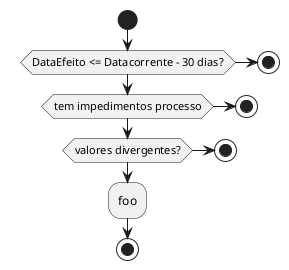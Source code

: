 {
  "sha1": "k05h13r57ov6hevnmqm9el34xnyy22f",
  "insertion": {
    "when": "2024-06-03T18:59:32.450Z",
    "user": "plantuml@gmail.com"
  }
}
@startuml
start
if (DataEfeito <= Datacorrente - 30 dias?) then
if (tem impedimentos processo) then
	stop
else
	if (valores divergentes?) then
		stop
	else
		:foo;
	endif
endif	
else
  stop
endif

stop
@enduml

